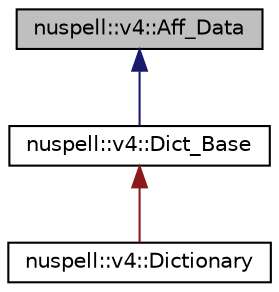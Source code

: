 digraph "nuspell::v4::Aff_Data"
{
 // LATEX_PDF_SIZE
  edge [fontname="Helvetica",fontsize="10",labelfontname="Helvetica",labelfontsize="10"];
  node [fontname="Helvetica",fontsize="10",shape=record];
  Node1 [label="nuspell::v4::Aff_Data",height=0.2,width=0.4,color="black", fillcolor="grey75", style="filled", fontcolor="black",tooltip=" "];
  Node1 -> Node2 [dir="back",color="midnightblue",fontsize="10",style="solid",fontname="Helvetica"];
  Node2 [label="nuspell::v4::Dict_Base",height=0.2,width=0.4,color="black", fillcolor="white", style="filled",URL="$structnuspell_1_1v4_1_1_dict___base.html",tooltip=" "];
  Node2 -> Node3 [dir="back",color="firebrick4",fontsize="10",style="solid",fontname="Helvetica"];
  Node3 [label="nuspell::v4::Dictionary",height=0.2,width=0.4,color="black", fillcolor="white", style="filled",URL="$classnuspell_1_1v4_1_1_dictionary.html",tooltip="The only important public class."];
}
